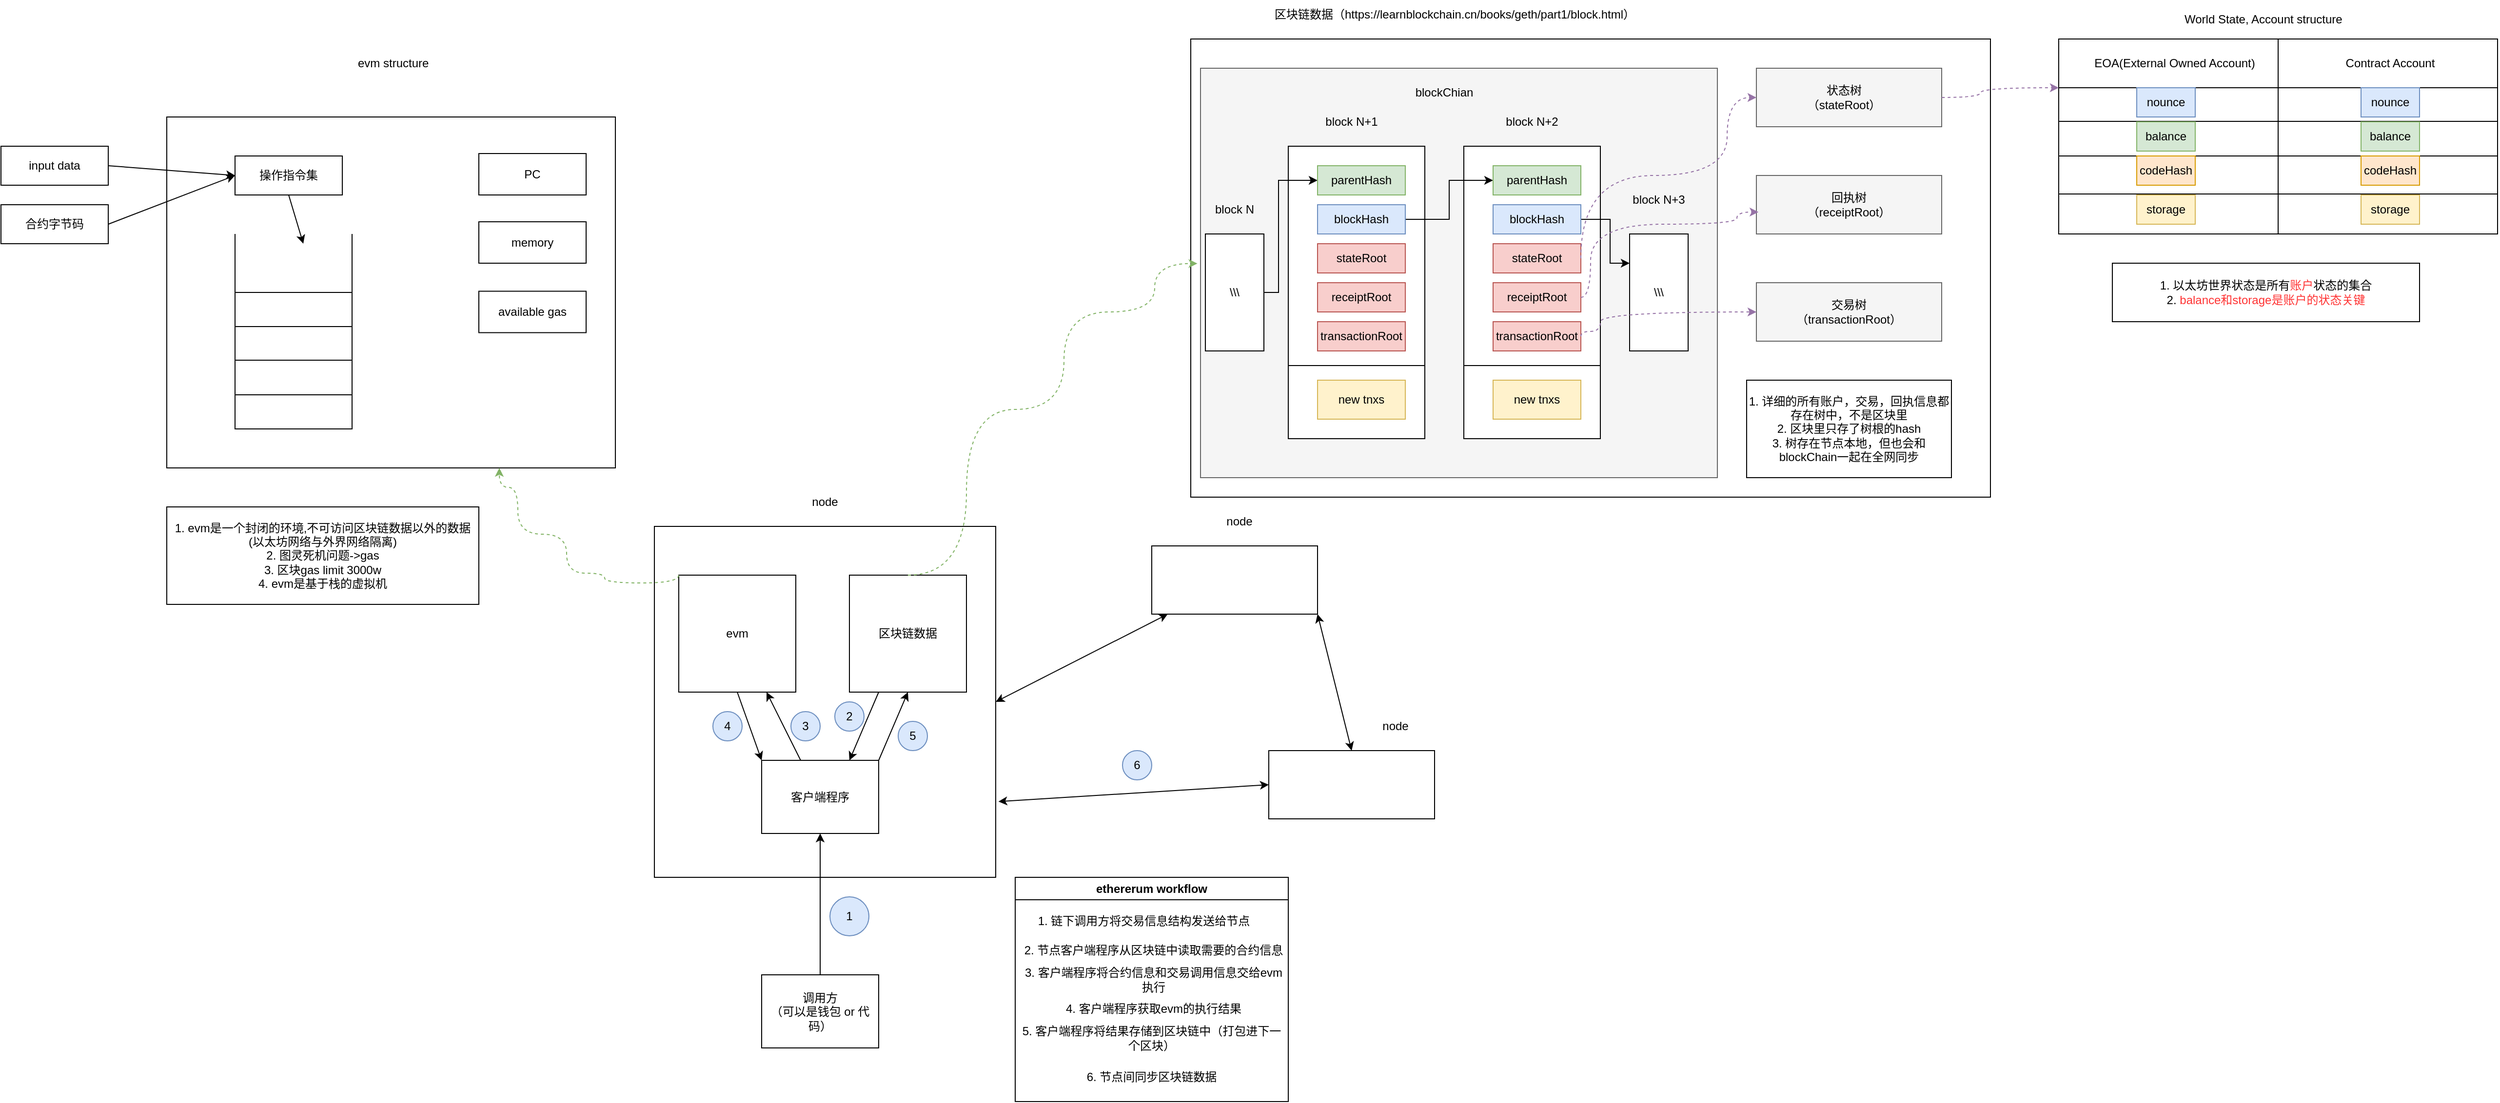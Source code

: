 <mxfile version="24.7.17">
  <diagram name="第 1 页" id="ZIKJRu48pLDxb10l1RiC">
    <mxGraphModel dx="1702" dy="1767" grid="1" gridSize="10" guides="1" tooltips="1" connect="1" arrows="1" fold="1" page="1" pageScale="1" pageWidth="827" pageHeight="1169" math="0" shadow="0">
      <root>
        <mxCell id="0" />
        <mxCell id="1" parent="0" />
        <mxCell id="fptTHiW4tIRju2CYhG-I-45" value="" style="rounded=0;whiteSpace=wrap;html=1;" vertex="1" parent="1">
          <mxGeometry x="-490" y="-270" width="460" height="360" as="geometry" />
        </mxCell>
        <mxCell id="u2NYQz7fPt760Bf2LZsO-53" value="" style="rounded=0;whiteSpace=wrap;html=1;" parent="1" vertex="1">
          <mxGeometry x="560" y="-350" width="820" height="470" as="geometry" />
        </mxCell>
        <mxCell id="u2NYQz7fPt760Bf2LZsO-80" value="" style="rounded=0;whiteSpace=wrap;html=1;fillColor=#f5f5f5;fontColor=#333333;strokeColor=#666666;" parent="1" vertex="1">
          <mxGeometry x="1140" y="-100" width="190" height="60" as="geometry" />
        </mxCell>
        <mxCell id="u2NYQz7fPt760Bf2LZsO-77" value="" style="rounded=0;whiteSpace=wrap;html=1;fillColor=#f5f5f5;fontColor=#333333;strokeColor=#666666;" parent="1" vertex="1">
          <mxGeometry x="1140" y="-320" width="190" height="60" as="geometry" />
        </mxCell>
        <mxCell id="u2NYQz7fPt760Bf2LZsO-72" value="" style="rounded=0;whiteSpace=wrap;html=1;fillColor=#f5f5f5;fontColor=#333333;strokeColor=#666666;" parent="1" vertex="1">
          <mxGeometry x="570" y="-320" width="530" height="420" as="geometry" />
        </mxCell>
        <mxCell id="u2NYQz7fPt760Bf2LZsO-1" value="" style="rounded=0;whiteSpace=wrap;html=1;" parent="1" vertex="1">
          <mxGeometry x="10" y="150" width="350" height="360" as="geometry" />
        </mxCell>
        <mxCell id="u2NYQz7fPt760Bf2LZsO-2" value="" style="rounded=0;whiteSpace=wrap;html=1;" parent="1" vertex="1">
          <mxGeometry x="520" y="170" width="170" height="70" as="geometry" />
        </mxCell>
        <mxCell id="u2NYQz7fPt760Bf2LZsO-3" value="" style="endArrow=classic;startArrow=classic;html=1;rounded=0;exitX=1;exitY=0.5;exitDx=0;exitDy=0;" parent="1" source="u2NYQz7fPt760Bf2LZsO-1" target="u2NYQz7fPt760Bf2LZsO-2" edge="1">
          <mxGeometry width="50" height="50" relative="1" as="geometry">
            <mxPoint x="410" y="310" as="sourcePoint" />
            <mxPoint x="460" y="260" as="targetPoint" />
          </mxGeometry>
        </mxCell>
        <mxCell id="u2NYQz7fPt760Bf2LZsO-4" value="node" style="text;html=1;align=center;verticalAlign=middle;whiteSpace=wrap;rounded=0;" parent="1" vertex="1">
          <mxGeometry x="155" y="110" width="60" height="30" as="geometry" />
        </mxCell>
        <mxCell id="u2NYQz7fPt760Bf2LZsO-5" value="node" style="text;html=1;align=center;verticalAlign=middle;whiteSpace=wrap;rounded=0;" parent="1" vertex="1">
          <mxGeometry x="580" y="130" width="60" height="30" as="geometry" />
        </mxCell>
        <mxCell id="u2NYQz7fPt760Bf2LZsO-6" value="" style="rounded=0;whiteSpace=wrap;html=1;" parent="1" vertex="1">
          <mxGeometry x="640" y="380" width="170" height="70" as="geometry" />
        </mxCell>
        <mxCell id="u2NYQz7fPt760Bf2LZsO-9" value="" style="endArrow=classic;startArrow=classic;html=1;rounded=0;entryX=1;entryY=1;entryDx=0;entryDy=0;exitX=0.5;exitY=0;exitDx=0;exitDy=0;" parent="1" source="u2NYQz7fPt760Bf2LZsO-6" target="u2NYQz7fPt760Bf2LZsO-2" edge="1">
          <mxGeometry width="50" height="50" relative="1" as="geometry">
            <mxPoint x="530" y="360" as="sourcePoint" />
            <mxPoint x="580" y="310" as="targetPoint" />
          </mxGeometry>
        </mxCell>
        <mxCell id="u2NYQz7fPt760Bf2LZsO-10" value="" style="endArrow=classic;startArrow=classic;html=1;rounded=0;entryX=0;entryY=0.5;entryDx=0;entryDy=0;exitX=1.008;exitY=0.784;exitDx=0;exitDy=0;exitPerimeter=0;" parent="1" source="u2NYQz7fPt760Bf2LZsO-1" target="u2NYQz7fPt760Bf2LZsO-6" edge="1">
          <mxGeometry width="50" height="50" relative="1" as="geometry">
            <mxPoint x="540" y="370" as="sourcePoint" />
            <mxPoint x="590" y="320" as="targetPoint" />
          </mxGeometry>
        </mxCell>
        <mxCell id="u2NYQz7fPt760Bf2LZsO-11" value="node" style="text;html=1;align=center;verticalAlign=middle;whiteSpace=wrap;rounded=0;" parent="1" vertex="1">
          <mxGeometry x="740" y="340" width="60" height="30" as="geometry" />
        </mxCell>
        <mxCell id="u2NYQz7fPt760Bf2LZsO-12" value="evm" style="rounded=0;whiteSpace=wrap;html=1;" parent="1" vertex="1">
          <mxGeometry x="35" y="200" width="120" height="120" as="geometry" />
        </mxCell>
        <mxCell id="u2NYQz7fPt760Bf2LZsO-13" value="区块链数据" style="rounded=0;whiteSpace=wrap;html=1;" parent="1" vertex="1">
          <mxGeometry x="210" y="200" width="120" height="120" as="geometry" />
        </mxCell>
        <mxCell id="u2NYQz7fPt760Bf2LZsO-20" value="客户端程序" style="rounded=0;whiteSpace=wrap;html=1;" parent="1" vertex="1">
          <mxGeometry x="120" y="390" width="120" height="75" as="geometry" />
        </mxCell>
        <mxCell id="u2NYQz7fPt760Bf2LZsO-22" style="edgeStyle=orthogonalEdgeStyle;rounded=0;orthogonalLoop=1;jettySize=auto;html=1;entryX=0.5;entryY=1;entryDx=0;entryDy=0;" parent="1" source="u2NYQz7fPt760Bf2LZsO-21" target="u2NYQz7fPt760Bf2LZsO-20" edge="1">
          <mxGeometry relative="1" as="geometry" />
        </mxCell>
        <mxCell id="u2NYQz7fPt760Bf2LZsO-21" value="调用方&lt;div&gt;（可以是钱包 or 代码）&lt;/div&gt;" style="rounded=0;whiteSpace=wrap;html=1;" parent="1" vertex="1">
          <mxGeometry x="120" y="610" width="120" height="75" as="geometry" />
        </mxCell>
        <mxCell id="u2NYQz7fPt760Bf2LZsO-24" value="" style="endArrow=classic;html=1;rounded=0;exitX=1;exitY=0;exitDx=0;exitDy=0;entryX=0.5;entryY=1;entryDx=0;entryDy=0;" parent="1" source="u2NYQz7fPt760Bf2LZsO-20" target="u2NYQz7fPt760Bf2LZsO-13" edge="1">
          <mxGeometry width="50" height="50" relative="1" as="geometry">
            <mxPoint x="210" y="400" as="sourcePoint" />
            <mxPoint x="260" y="350" as="targetPoint" />
          </mxGeometry>
        </mxCell>
        <mxCell id="u2NYQz7fPt760Bf2LZsO-25" value="" style="endArrow=classic;html=1;rounded=0;exitX=0.25;exitY=1;exitDx=0;exitDy=0;entryX=0.75;entryY=0;entryDx=0;entryDy=0;" parent="1" source="u2NYQz7fPt760Bf2LZsO-13" target="u2NYQz7fPt760Bf2LZsO-20" edge="1">
          <mxGeometry width="50" height="50" relative="1" as="geometry">
            <mxPoint x="390" y="490" as="sourcePoint" />
            <mxPoint x="440" y="440" as="targetPoint" />
          </mxGeometry>
        </mxCell>
        <mxCell id="u2NYQz7fPt760Bf2LZsO-26" value="" style="endArrow=classic;html=1;rounded=0;entryX=0.75;entryY=1;entryDx=0;entryDy=0;" parent="1" target="u2NYQz7fPt760Bf2LZsO-12" edge="1">
          <mxGeometry width="50" height="50" relative="1" as="geometry">
            <mxPoint x="160" y="390" as="sourcePoint" />
            <mxPoint x="210" y="340" as="targetPoint" />
          </mxGeometry>
        </mxCell>
        <mxCell id="u2NYQz7fPt760Bf2LZsO-27" value="" style="endArrow=classic;html=1;rounded=0;exitX=0.5;exitY=1;exitDx=0;exitDy=0;entryX=0;entryY=0;entryDx=0;entryDy=0;" parent="1" source="u2NYQz7fPt760Bf2LZsO-12" target="u2NYQz7fPt760Bf2LZsO-20" edge="1">
          <mxGeometry width="50" height="50" relative="1" as="geometry">
            <mxPoint x="100" y="410" as="sourcePoint" />
            <mxPoint x="150" y="360" as="targetPoint" />
          </mxGeometry>
        </mxCell>
        <mxCell id="u2NYQz7fPt760Bf2LZsO-28" value="2" style="ellipse;whiteSpace=wrap;html=1;aspect=fixed;fillColor=#dae8fc;strokeColor=#6c8ebf;" parent="1" vertex="1">
          <mxGeometry x="195" y="330" width="30" height="30" as="geometry" />
        </mxCell>
        <mxCell id="u2NYQz7fPt760Bf2LZsO-29" value="&lt;span style=&quot;color: rgba(0, 0, 0, 0); font-family: monospace; font-size: 0px; text-align: start; text-wrap: nowrap;&quot;&gt;%3CmxGraphModel%3E%3Croot%3E%3CmxCell%20id%3D%220%22%2F%3E%3CmxCell%20id%3D%221%22%20parent%3D%220%22%2F%3E%3CmxCell%20id%3D%222%22%20value%3D%221%22%20style%3D%22ellipse%3BwhiteSpace%3Dwrap%3Bhtml%3D1%3Baspect%3Dfixed%3BfillColor%3D%23dae8fc%3BstrokeColor%3D%236c8ebf%3B%22%20vertex%3D%221%22%20parent%3D%221%22%3E%3CmxGeometry%20x%3D%22520%22%20y%3D%22490%22%20width%3D%2240%22%20height%3D%2240%22%20as%3D%22geometry%22%2F%3E%3C%2FmxCell%3E%3C%2Froot%3E%3C%2FmxGraphModel%3E&lt;/span&gt;3" style="ellipse;whiteSpace=wrap;html=1;aspect=fixed;fillColor=#dae8fc;strokeColor=#6c8ebf;" parent="1" vertex="1">
          <mxGeometry x="150" y="340" width="30" height="30" as="geometry" />
        </mxCell>
        <mxCell id="u2NYQz7fPt760Bf2LZsO-30" value="1" style="ellipse;whiteSpace=wrap;html=1;aspect=fixed;fillColor=#dae8fc;strokeColor=#6c8ebf;" parent="1" vertex="1">
          <mxGeometry x="190" y="530" width="40" height="40" as="geometry" />
        </mxCell>
        <mxCell id="u2NYQz7fPt760Bf2LZsO-34" value="4" style="ellipse;whiteSpace=wrap;html=1;aspect=fixed;fillColor=#dae8fc;strokeColor=#6c8ebf;" parent="1" vertex="1">
          <mxGeometry x="70" y="340" width="30" height="30" as="geometry" />
        </mxCell>
        <mxCell id="u2NYQz7fPt760Bf2LZsO-35" value="5" style="ellipse;whiteSpace=wrap;html=1;aspect=fixed;fillColor=#dae8fc;strokeColor=#6c8ebf;" parent="1" vertex="1">
          <mxGeometry x="260" y="350" width="30" height="30" as="geometry" />
        </mxCell>
        <mxCell id="u2NYQz7fPt760Bf2LZsO-36" value="6" style="ellipse;whiteSpace=wrap;html=1;aspect=fixed;fillColor=#dae8fc;strokeColor=#6c8ebf;" parent="1" vertex="1">
          <mxGeometry x="490" y="380" width="30" height="30" as="geometry" />
        </mxCell>
        <mxCell id="u2NYQz7fPt760Bf2LZsO-45" value="ethererum workflow" style="swimlane;whiteSpace=wrap;html=1;" parent="1" vertex="1">
          <mxGeometry x="380" y="510" width="280" height="230" as="geometry" />
        </mxCell>
        <mxCell id="u2NYQz7fPt760Bf2LZsO-47" value="1. 链下调用方将交易信息结构发送给节点" style="text;html=1;align=center;verticalAlign=middle;whiteSpace=wrap;rounded=0;" parent="u2NYQz7fPt760Bf2LZsO-45" vertex="1">
          <mxGeometry x="4" y="30" width="256" height="30" as="geometry" />
        </mxCell>
        <mxCell id="u2NYQz7fPt760Bf2LZsO-48" value="2. 节点客户端程序从区块链中读取需要的合约信息" style="text;html=1;align=center;verticalAlign=middle;whiteSpace=wrap;rounded=0;" parent="u2NYQz7fPt760Bf2LZsO-45" vertex="1">
          <mxGeometry x="4" y="60" width="276" height="30" as="geometry" />
        </mxCell>
        <mxCell id="u2NYQz7fPt760Bf2LZsO-49" value="3. 客户端程序将合约信息和交易调用信息交给evm执行" style="text;html=1;align=center;verticalAlign=middle;whiteSpace=wrap;rounded=0;" parent="u2NYQz7fPt760Bf2LZsO-45" vertex="1">
          <mxGeometry x="4" y="90" width="276" height="30" as="geometry" />
        </mxCell>
        <mxCell id="u2NYQz7fPt760Bf2LZsO-50" value="4. 客户端程序获取evm的执行结果" style="text;html=1;align=center;verticalAlign=middle;whiteSpace=wrap;rounded=0;" parent="u2NYQz7fPt760Bf2LZsO-45" vertex="1">
          <mxGeometry x="4" y="120" width="276" height="30" as="geometry" />
        </mxCell>
        <mxCell id="u2NYQz7fPt760Bf2LZsO-51" value="5. 客户端程序将结果存储到区块链中（打包进下一个区块）" style="text;html=1;align=center;verticalAlign=middle;whiteSpace=wrap;rounded=0;" parent="u2NYQz7fPt760Bf2LZsO-45" vertex="1">
          <mxGeometry x="2" y="150" width="276" height="30" as="geometry" />
        </mxCell>
        <mxCell id="u2NYQz7fPt760Bf2LZsO-52" value="6. 节点间同步区块链数据" style="text;html=1;align=center;verticalAlign=middle;whiteSpace=wrap;rounded=0;" parent="u2NYQz7fPt760Bf2LZsO-45" vertex="1">
          <mxGeometry x="2" y="190" width="276" height="30" as="geometry" />
        </mxCell>
        <mxCell id="u2NYQz7fPt760Bf2LZsO-57" value="" style="endArrow=classic;html=1;rounded=0;exitX=0.5;exitY=0;exitDx=0;exitDy=0;entryX=-0.006;entryY=0.477;entryDx=0;entryDy=0;entryPerimeter=0;dashed=1;fillColor=#d5e8d4;strokeColor=#82b366;edgeStyle=orthogonalEdgeStyle;curved=1;" parent="1" source="u2NYQz7fPt760Bf2LZsO-13" target="u2NYQz7fPt760Bf2LZsO-72" edge="1">
          <mxGeometry width="50" height="50" relative="1" as="geometry">
            <mxPoint x="290" y="590" as="sourcePoint" />
            <mxPoint x="340" y="540" as="targetPoint" />
            <Array as="points">
              <mxPoint x="330" y="200" />
              <mxPoint x="330" y="30" />
              <mxPoint x="430" y="30" />
              <mxPoint x="430" y="-70" />
              <mxPoint x="523" y="-70" />
              <mxPoint x="523" y="-120" />
            </Array>
          </mxGeometry>
        </mxCell>
        <mxCell id="u2NYQz7fPt760Bf2LZsO-58" value="&lt;span style=&quot;text-align: center;&quot;&gt;区块链数据（https://learnblockchain.cn/books/geth/part1/block.html）&lt;/span&gt;" style="text;strokeColor=none;fillColor=none;align=left;verticalAlign=middle;spacingLeft=4;spacingRight=4;overflow=hidden;points=[[0,0.5],[1,0.5]];portConstraint=eastwest;rotatable=0;whiteSpace=wrap;html=1;" parent="1" vertex="1">
          <mxGeometry x="640" y="-390" width="380" height="30" as="geometry" />
        </mxCell>
        <mxCell id="u2NYQz7fPt760Bf2LZsO-59" value="" style="rounded=0;whiteSpace=wrap;html=1;" parent="1" vertex="1">
          <mxGeometry x="660" y="-240" width="140" height="300" as="geometry" />
        </mxCell>
        <mxCell id="u2NYQz7fPt760Bf2LZsO-60" value="" style="rounded=0;whiteSpace=wrap;html=1;" parent="1" vertex="1">
          <mxGeometry x="840" y="-240" width="140" height="300" as="geometry" />
        </mxCell>
        <mxCell id="u2NYQz7fPt760Bf2LZsO-63" style="edgeStyle=orthogonalEdgeStyle;rounded=0;orthogonalLoop=1;jettySize=auto;html=1;entryX=0;entryY=0.5;entryDx=0;entryDy=0;" parent="1" source="u2NYQz7fPt760Bf2LZsO-61" target="u2NYQz7fPt760Bf2LZsO-84" edge="1">
          <mxGeometry relative="1" as="geometry">
            <Array as="points">
              <mxPoint x="650" y="-90" />
              <mxPoint x="650" y="-205" />
            </Array>
          </mxGeometry>
        </mxCell>
        <mxCell id="u2NYQz7fPt760Bf2LZsO-61" value="\\\\\" style="rounded=0;whiteSpace=wrap;html=1;" parent="1" vertex="1">
          <mxGeometry x="575" y="-150" width="60" height="120" as="geometry" />
        </mxCell>
        <mxCell id="u2NYQz7fPt760Bf2LZsO-62" value="\\\\\" style="rounded=0;whiteSpace=wrap;html=1;" parent="1" vertex="1">
          <mxGeometry x="1010" y="-150" width="60" height="120" as="geometry" />
        </mxCell>
        <mxCell id="u2NYQz7fPt760Bf2LZsO-67" value="block N" style="text;html=1;align=center;verticalAlign=middle;whiteSpace=wrap;rounded=0;" parent="1" vertex="1">
          <mxGeometry x="575" y="-190" width="60" height="30" as="geometry" />
        </mxCell>
        <mxCell id="u2NYQz7fPt760Bf2LZsO-68" value="block N+1" style="text;html=1;align=center;verticalAlign=middle;whiteSpace=wrap;rounded=0;" parent="1" vertex="1">
          <mxGeometry x="695" y="-280" width="60" height="30" as="geometry" />
        </mxCell>
        <mxCell id="u2NYQz7fPt760Bf2LZsO-69" value="block N+2" style="text;html=1;align=center;verticalAlign=middle;whiteSpace=wrap;rounded=0;" parent="1" vertex="1">
          <mxGeometry x="880" y="-280" width="60" height="30" as="geometry" />
        </mxCell>
        <mxCell id="u2NYQz7fPt760Bf2LZsO-70" value="block N+3" style="text;html=1;align=center;verticalAlign=middle;whiteSpace=wrap;rounded=0;" parent="1" vertex="1">
          <mxGeometry x="1010" y="-200" width="60" height="30" as="geometry" />
        </mxCell>
        <mxCell id="u2NYQz7fPt760Bf2LZsO-73" value="blockChian" style="text;html=1;align=center;verticalAlign=middle;whiteSpace=wrap;rounded=0;" parent="1" vertex="1">
          <mxGeometry x="790" y="-310" width="60" height="30" as="geometry" />
        </mxCell>
        <mxCell id="u2NYQz7fPt760Bf2LZsO-74" value="状态树（stateRoot）" style="text;html=1;align=center;verticalAlign=middle;whiteSpace=wrap;rounded=0;" parent="1" vertex="1">
          <mxGeometry x="1180" y="-305" width="100" height="30" as="geometry" />
        </mxCell>
        <mxCell id="u2NYQz7fPt760Bf2LZsO-78" value="" style="rounded=0;whiteSpace=wrap;html=1;fillColor=#f5f5f5;fontColor=#333333;strokeColor=#666666;" parent="1" vertex="1">
          <mxGeometry x="1140" y="-210" width="190" height="60" as="geometry" />
        </mxCell>
        <mxCell id="u2NYQz7fPt760Bf2LZsO-79" value="交易树（transactionRoot）" style="text;html=1;align=center;verticalAlign=middle;whiteSpace=wrap;rounded=0;" parent="1" vertex="1">
          <mxGeometry x="1185" y="-85" width="100" height="30" as="geometry" />
        </mxCell>
        <mxCell id="u2NYQz7fPt760Bf2LZsO-81" value="回执树（receiptRoot）" style="text;html=1;align=center;verticalAlign=middle;whiteSpace=wrap;rounded=0;" parent="1" vertex="1">
          <mxGeometry x="1185" y="-195" width="100" height="30" as="geometry" />
        </mxCell>
        <mxCell id="u2NYQz7fPt760Bf2LZsO-84" value="parentHash" style="text;html=1;align=center;verticalAlign=middle;whiteSpace=wrap;rounded=0;fillColor=#d5e8d4;strokeColor=#82b366;" parent="1" vertex="1">
          <mxGeometry x="690" y="-220" width="90" height="30" as="geometry" />
        </mxCell>
        <mxCell id="u2NYQz7fPt760Bf2LZsO-89" style="edgeStyle=orthogonalEdgeStyle;rounded=0;orthogonalLoop=1;jettySize=auto;html=1;entryX=0;entryY=0.5;entryDx=0;entryDy=0;" parent="1" source="u2NYQz7fPt760Bf2LZsO-86" target="u2NYQz7fPt760Bf2LZsO-87" edge="1">
          <mxGeometry relative="1" as="geometry" />
        </mxCell>
        <mxCell id="u2NYQz7fPt760Bf2LZsO-86" value="blockHash" style="text;html=1;align=center;verticalAlign=middle;whiteSpace=wrap;rounded=0;fillColor=#dae8fc;strokeColor=#6c8ebf;" parent="1" vertex="1">
          <mxGeometry x="690" y="-180" width="90" height="30" as="geometry" />
        </mxCell>
        <mxCell id="u2NYQz7fPt760Bf2LZsO-87" value="parentHash" style="text;html=1;align=center;verticalAlign=middle;whiteSpace=wrap;rounded=0;fillColor=#d5e8d4;strokeColor=#82b366;" parent="1" vertex="1">
          <mxGeometry x="870" y="-220" width="90" height="30" as="geometry" />
        </mxCell>
        <mxCell id="u2NYQz7fPt760Bf2LZsO-90" style="edgeStyle=orthogonalEdgeStyle;rounded=0;orthogonalLoop=1;jettySize=auto;html=1;entryX=0;entryY=0.25;entryDx=0;entryDy=0;" parent="1" source="u2NYQz7fPt760Bf2LZsO-88" target="u2NYQz7fPt760Bf2LZsO-62" edge="1">
          <mxGeometry relative="1" as="geometry">
            <Array as="points">
              <mxPoint x="990" y="-165" />
              <mxPoint x="990" y="-120" />
            </Array>
          </mxGeometry>
        </mxCell>
        <mxCell id="u2NYQz7fPt760Bf2LZsO-88" value="blockHash" style="text;html=1;align=center;verticalAlign=middle;whiteSpace=wrap;rounded=0;fillColor=#dae8fc;strokeColor=#6c8ebf;" parent="1" vertex="1">
          <mxGeometry x="870" y="-180" width="90" height="30" as="geometry" />
        </mxCell>
        <mxCell id="u2NYQz7fPt760Bf2LZsO-91" value="" style="endArrow=none;html=1;rounded=0;exitX=0;exitY=0.75;exitDx=0;exitDy=0;entryX=1;entryY=0.75;entryDx=0;entryDy=0;" parent="1" source="u2NYQz7fPt760Bf2LZsO-59" target="u2NYQz7fPt760Bf2LZsO-59" edge="1">
          <mxGeometry width="50" height="50" relative="1" as="geometry">
            <mxPoint x="720" y="40" as="sourcePoint" />
            <mxPoint x="770" y="-10" as="targetPoint" />
          </mxGeometry>
        </mxCell>
        <mxCell id="u2NYQz7fPt760Bf2LZsO-92" value="" style="endArrow=none;html=1;rounded=0;exitX=0;exitY=0.75;exitDx=0;exitDy=0;entryX=1;entryY=0.75;entryDx=0;entryDy=0;" parent="1" source="u2NYQz7fPt760Bf2LZsO-60" target="u2NYQz7fPt760Bf2LZsO-60" edge="1">
          <mxGeometry width="50" height="50" relative="1" as="geometry">
            <mxPoint x="920" y="10" as="sourcePoint" />
            <mxPoint x="970" y="-40" as="targetPoint" />
          </mxGeometry>
        </mxCell>
        <mxCell id="u2NYQz7fPt760Bf2LZsO-93" value="stateRoot" style="text;html=1;align=center;verticalAlign=middle;whiteSpace=wrap;rounded=0;fillColor=#f8cecc;strokeColor=#b85450;" parent="1" vertex="1">
          <mxGeometry x="690" y="-140" width="90" height="30" as="geometry" />
        </mxCell>
        <mxCell id="u2NYQz7fPt760Bf2LZsO-94" value="receiptRoot" style="text;html=1;align=center;verticalAlign=middle;whiteSpace=wrap;rounded=0;fillColor=#f8cecc;strokeColor=#b85450;" parent="1" vertex="1">
          <mxGeometry x="690" y="-100" width="90" height="30" as="geometry" />
        </mxCell>
        <mxCell id="u2NYQz7fPt760Bf2LZsO-95" value="transactionRoot" style="text;html=1;align=center;verticalAlign=middle;whiteSpace=wrap;rounded=0;fillColor=#f8cecc;strokeColor=#b85450;" parent="1" vertex="1">
          <mxGeometry x="690" y="-60" width="90" height="30" as="geometry" />
        </mxCell>
        <mxCell id="u2NYQz7fPt760Bf2LZsO-96" value="stateRoot" style="text;html=1;align=center;verticalAlign=middle;whiteSpace=wrap;rounded=0;fillColor=#f8cecc;strokeColor=#b85450;" parent="1" vertex="1">
          <mxGeometry x="870" y="-140" width="90" height="30" as="geometry" />
        </mxCell>
        <mxCell id="u2NYQz7fPt760Bf2LZsO-97" value="receiptRoot" style="text;html=1;align=center;verticalAlign=middle;whiteSpace=wrap;rounded=0;fillColor=#f8cecc;strokeColor=#b85450;" parent="1" vertex="1">
          <mxGeometry x="870" y="-100" width="90" height="30" as="geometry" />
        </mxCell>
        <mxCell id="u2NYQz7fPt760Bf2LZsO-98" value="transactionRoot" style="text;html=1;align=center;verticalAlign=middle;whiteSpace=wrap;rounded=0;fillColor=#f8cecc;strokeColor=#b85450;" parent="1" vertex="1">
          <mxGeometry x="870" y="-60" width="90" height="30" as="geometry" />
        </mxCell>
        <mxCell id="u2NYQz7fPt760Bf2LZsO-99" value="" style="endArrow=classic;html=1;rounded=0;exitX=1;exitY=0.5;exitDx=0;exitDy=0;entryX=0;entryY=0.5;entryDx=0;entryDy=0;dashed=1;fillColor=#e1d5e7;strokeColor=#9673a6;edgeStyle=orthogonalEdgeStyle;curved=1;" parent="1" source="u2NYQz7fPt760Bf2LZsO-96" target="u2NYQz7fPt760Bf2LZsO-77" edge="1">
          <mxGeometry width="50" height="50" relative="1" as="geometry">
            <mxPoint x="1140" y="20" as="sourcePoint" />
            <mxPoint x="1190" y="-30" as="targetPoint" />
            <Array as="points">
              <mxPoint x="960" y="-210" />
              <mxPoint x="1110" y="-210" />
              <mxPoint x="1110" y="-290" />
            </Array>
          </mxGeometry>
        </mxCell>
        <mxCell id="u2NYQz7fPt760Bf2LZsO-100" value="" style="endArrow=classic;html=1;rounded=0;exitX=1;exitY=0.5;exitDx=0;exitDy=0;entryX=0.011;entryY=0.625;entryDx=0;entryDy=0;dashed=1;fillColor=#e1d5e7;strokeColor=#9673a6;edgeStyle=orthogonalEdgeStyle;curved=1;entryPerimeter=0;" parent="1" source="u2NYQz7fPt760Bf2LZsO-97" target="u2NYQz7fPt760Bf2LZsO-78" edge="1">
          <mxGeometry width="50" height="50" relative="1" as="geometry">
            <mxPoint x="970" y="-85" as="sourcePoint" />
            <mxPoint x="1150" y="-250" as="targetPoint" />
            <Array as="points">
              <mxPoint x="970" y="-85" />
              <mxPoint x="970" y="-160" />
              <mxPoint x="1120" y="-160" />
              <mxPoint x="1120" y="-172" />
            </Array>
          </mxGeometry>
        </mxCell>
        <mxCell id="u2NYQz7fPt760Bf2LZsO-101" value="" style="endArrow=classic;html=1;rounded=0;exitX=1;exitY=0.5;exitDx=0;exitDy=0;entryX=0;entryY=0.5;entryDx=0;entryDy=0;dashed=1;fillColor=#e1d5e7;strokeColor=#9673a6;edgeStyle=orthogonalEdgeStyle;curved=1;" parent="1" source="u2NYQz7fPt760Bf2LZsO-98" target="u2NYQz7fPt760Bf2LZsO-80" edge="1">
          <mxGeometry width="50" height="50" relative="1" as="geometry">
            <mxPoint x="970" y="-30" as="sourcePoint" />
            <mxPoint x="1152" y="-117" as="targetPoint" />
            <Array as="points">
              <mxPoint x="960" y="-50" />
              <mxPoint x="980" y="-50" />
              <mxPoint x="980" y="-70" />
            </Array>
          </mxGeometry>
        </mxCell>
        <mxCell id="u2NYQz7fPt760Bf2LZsO-102" value="1. 详细的所有账户，交易，回执信息都存在树中，不是区块里&lt;div&gt;2. 区块里只存了树根的hash&lt;/div&gt;&lt;div&gt;3. 树存在节点本地，但也会和blockChain一起在全网同步&lt;/div&gt;" style="rounded=0;whiteSpace=wrap;html=1;" parent="1" vertex="1">
          <mxGeometry x="1130" width="210" height="100" as="geometry" />
        </mxCell>
        <mxCell id="u2NYQz7fPt760Bf2LZsO-103" value="new tnxs" style="rounded=0;whiteSpace=wrap;html=1;fillColor=#fff2cc;strokeColor=#d6b656;" parent="1" vertex="1">
          <mxGeometry x="690" width="90" height="40" as="geometry" />
        </mxCell>
        <mxCell id="u2NYQz7fPt760Bf2LZsO-104" value="new tnxs" style="rounded=0;whiteSpace=wrap;html=1;fillColor=#fff2cc;strokeColor=#d6b656;" parent="1" vertex="1">
          <mxGeometry x="870" width="90" height="40" as="geometry" />
        </mxCell>
        <mxCell id="fptTHiW4tIRju2CYhG-I-1" value="" style="rounded=0;whiteSpace=wrap;html=1;" vertex="1" parent="1">
          <mxGeometry x="1450" y="-350" width="450" height="200" as="geometry" />
        </mxCell>
        <mxCell id="fptTHiW4tIRju2CYhG-I-6" value="" style="endArrow=none;html=1;rounded=0;entryX=0.5;entryY=0;entryDx=0;entryDy=0;exitX=0.5;exitY=1;exitDx=0;exitDy=0;" edge="1" parent="1" source="fptTHiW4tIRju2CYhG-I-1" target="fptTHiW4tIRju2CYhG-I-1">
          <mxGeometry width="50" height="50" relative="1" as="geometry">
            <mxPoint x="1710" y="-70" as="sourcePoint" />
            <mxPoint x="1760" y="-120" as="targetPoint" />
          </mxGeometry>
        </mxCell>
        <mxCell id="fptTHiW4tIRju2CYhG-I-7" value="" style="endArrow=classic;html=1;rounded=0;exitX=1;exitY=0.5;exitDx=0;exitDy=0;entryX=0;entryY=0.25;entryDx=0;entryDy=0;dashed=1;fillColor=#e1d5e7;strokeColor=#9673a6;edgeStyle=orthogonalEdgeStyle;curved=1;" edge="1" parent="1" source="u2NYQz7fPt760Bf2LZsO-77" target="fptTHiW4tIRju2CYhG-I-1">
          <mxGeometry width="50" height="50" relative="1" as="geometry">
            <mxPoint x="1370" y="-150" as="sourcePoint" />
            <mxPoint x="1550" y="-315" as="targetPoint" />
            <Array as="points">
              <mxPoint x="1370" y="-290" />
              <mxPoint x="1370" y="-300" />
            </Array>
          </mxGeometry>
        </mxCell>
        <mxCell id="fptTHiW4tIRju2CYhG-I-8" value="EOA(External Owned Account)" style="text;html=1;align=center;verticalAlign=middle;whiteSpace=wrap;rounded=0;" vertex="1" parent="1">
          <mxGeometry x="1484" y="-340" width="170" height="30" as="geometry" />
        </mxCell>
        <mxCell id="fptTHiW4tIRju2CYhG-I-9" value="Contract Account" style="text;html=1;align=center;verticalAlign=middle;whiteSpace=wrap;rounded=0;" vertex="1" parent="1">
          <mxGeometry x="1730" y="-340" width="120" height="30" as="geometry" />
        </mxCell>
        <mxCell id="fptTHiW4tIRju2CYhG-I-10" value="" style="endArrow=none;html=1;rounded=0;exitX=0;exitY=0.25;exitDx=0;exitDy=0;entryX=1;entryY=0.25;entryDx=0;entryDy=0;" edge="1" parent="1" source="fptTHiW4tIRju2CYhG-I-1" target="fptTHiW4tIRju2CYhG-I-1">
          <mxGeometry width="50" height="50" relative="1" as="geometry">
            <mxPoint x="1590" y="-80" as="sourcePoint" />
            <mxPoint x="1640" y="-130" as="targetPoint" />
          </mxGeometry>
        </mxCell>
        <mxCell id="fptTHiW4tIRju2CYhG-I-11" value="" style="endArrow=none;html=1;rounded=0;exitX=0;exitY=0.25;exitDx=0;exitDy=0;entryX=1;entryY=0.25;entryDx=0;entryDy=0;" edge="1" parent="1">
          <mxGeometry width="50" height="50" relative="1" as="geometry">
            <mxPoint x="1450" y="-230" as="sourcePoint" />
            <mxPoint x="1900" y="-230" as="targetPoint" />
          </mxGeometry>
        </mxCell>
        <mxCell id="fptTHiW4tIRju2CYhG-I-12" value="" style="endArrow=none;html=1;rounded=0;exitX=0;exitY=0.25;exitDx=0;exitDy=0;entryX=1;entryY=0.25;entryDx=0;entryDy=0;" edge="1" parent="1">
          <mxGeometry width="50" height="50" relative="1" as="geometry">
            <mxPoint x="1450" y="-265.5" as="sourcePoint" />
            <mxPoint x="1900" y="-265.5" as="targetPoint" />
          </mxGeometry>
        </mxCell>
        <mxCell id="fptTHiW4tIRju2CYhG-I-13" value="" style="endArrow=none;html=1;rounded=0;exitX=0;exitY=0.25;exitDx=0;exitDy=0;entryX=1;entryY=0.25;entryDx=0;entryDy=0;" edge="1" parent="1">
          <mxGeometry width="50" height="50" relative="1" as="geometry">
            <mxPoint x="1450" y="-191" as="sourcePoint" />
            <mxPoint x="1900" y="-191" as="targetPoint" />
          </mxGeometry>
        </mxCell>
        <mxCell id="fptTHiW4tIRju2CYhG-I-14" value="nounce" style="text;html=1;align=center;verticalAlign=middle;whiteSpace=wrap;rounded=0;fillColor=#dae8fc;strokeColor=#6c8ebf;" vertex="1" parent="1">
          <mxGeometry x="1530" y="-300" width="60" height="30" as="geometry" />
        </mxCell>
        <mxCell id="fptTHiW4tIRju2CYhG-I-15" value="balance" style="text;html=1;align=center;verticalAlign=middle;whiteSpace=wrap;rounded=0;fillColor=#d5e8d4;strokeColor=#82b366;" vertex="1" parent="1">
          <mxGeometry x="1530" y="-265" width="60" height="30" as="geometry" />
        </mxCell>
        <mxCell id="fptTHiW4tIRju2CYhG-I-16" value="codeHash" style="text;html=1;align=center;verticalAlign=middle;whiteSpace=wrap;rounded=0;fillColor=#ffe6cc;strokeColor=#d79b00;" vertex="1" parent="1">
          <mxGeometry x="1530" y="-230" width="60" height="30" as="geometry" />
        </mxCell>
        <mxCell id="fptTHiW4tIRju2CYhG-I-17" value="storage" style="text;html=1;align=center;verticalAlign=middle;whiteSpace=wrap;rounded=0;fillColor=#fff2cc;strokeColor=#d6b656;" vertex="1" parent="1">
          <mxGeometry x="1530" y="-190" width="60" height="30" as="geometry" />
        </mxCell>
        <mxCell id="fptTHiW4tIRju2CYhG-I-18" value="nounce" style="text;html=1;align=center;verticalAlign=middle;whiteSpace=wrap;rounded=0;fillColor=#dae8fc;strokeColor=#6c8ebf;" vertex="1" parent="1">
          <mxGeometry x="1760" y="-300" width="60" height="30" as="geometry" />
        </mxCell>
        <mxCell id="fptTHiW4tIRju2CYhG-I-19" value="balance" style="text;html=1;align=center;verticalAlign=middle;whiteSpace=wrap;rounded=0;fillColor=#d5e8d4;strokeColor=#82b366;" vertex="1" parent="1">
          <mxGeometry x="1760" y="-265" width="60" height="30" as="geometry" />
        </mxCell>
        <mxCell id="fptTHiW4tIRju2CYhG-I-20" value="codeHash" style="text;html=1;align=center;verticalAlign=middle;whiteSpace=wrap;rounded=0;fillColor=#ffe6cc;strokeColor=#d79b00;" vertex="1" parent="1">
          <mxGeometry x="1760" y="-230" width="60" height="30" as="geometry" />
        </mxCell>
        <mxCell id="fptTHiW4tIRju2CYhG-I-21" value="storage" style="text;html=1;align=center;verticalAlign=middle;whiteSpace=wrap;rounded=0;fillColor=#fff2cc;strokeColor=#d6b656;" vertex="1" parent="1">
          <mxGeometry x="1760" y="-190" width="60" height="30" as="geometry" />
        </mxCell>
        <mxCell id="fptTHiW4tIRju2CYhG-I-22" value="1. 以太坊世界状态是所有&lt;font color=&quot;#ff3333&quot;&gt;账户&lt;/font&gt;状态的集合&lt;div&gt;2. &lt;font color=&quot;#ff3333&quot;&gt;balance和storage是账户的状态关键&lt;/font&gt;&lt;/div&gt;" style="rounded=0;whiteSpace=wrap;html=1;" vertex="1" parent="1">
          <mxGeometry x="1505" y="-120" width="315" height="60" as="geometry" />
        </mxCell>
        <mxCell id="fptTHiW4tIRju2CYhG-I-23" value="&lt;div style=&quot;text-align: center;&quot;&gt;&lt;span style=&quot;background-color: initial;&quot;&gt;World State, Account structure&lt;/span&gt;&lt;/div&gt;" style="text;strokeColor=none;fillColor=none;align=left;verticalAlign=middle;spacingLeft=4;spacingRight=4;overflow=hidden;points=[[0,0.5],[1,0.5]];portConstraint=eastwest;rotatable=0;whiteSpace=wrap;html=1;" vertex="1" parent="1">
          <mxGeometry x="1572.5" y="-380" width="180" height="20" as="geometry" />
        </mxCell>
        <mxCell id="fptTHiW4tIRju2CYhG-I-25" value="" style="endArrow=classic;html=1;rounded=0;exitX=0;exitY=0;exitDx=0;exitDy=0;dashed=1;fillColor=#d5e8d4;strokeColor=#82b366;edgeStyle=orthogonalEdgeStyle;curved=1;" edge="1" parent="1" source="u2NYQz7fPt760Bf2LZsO-12">
          <mxGeometry width="50" height="50" relative="1" as="geometry">
            <mxPoint x="-5.76" y="207.66" as="sourcePoint" />
            <mxPoint x="-149" y="90" as="targetPoint" />
            <Array as="points">
              <mxPoint x="35" y="208" />
              <mxPoint x="-41" y="208" />
              <mxPoint x="-41" y="198" />
              <mxPoint x="-80" y="198" />
              <mxPoint x="-80" y="158" />
              <mxPoint x="-130" y="158" />
              <mxPoint x="-130" y="110" />
              <mxPoint x="-149" y="110" />
            </Array>
          </mxGeometry>
        </mxCell>
        <mxCell id="fptTHiW4tIRju2CYhG-I-26" value="&lt;span style=&quot;text-align: center;&quot;&gt;evm structure&lt;/span&gt;" style="text;strokeColor=none;fillColor=none;align=left;verticalAlign=middle;spacingLeft=4;spacingRight=4;overflow=hidden;points=[[0,0.5],[1,0.5]];portConstraint=eastwest;rotatable=0;whiteSpace=wrap;html=1;" vertex="1" parent="1">
          <mxGeometry x="-300" y="-340" width="90" height="30" as="geometry" />
        </mxCell>
        <mxCell id="fptTHiW4tIRju2CYhG-I-27" value="1. evm是一个封闭的环境,不可访问区块链数据以外的数据(以太坊网络与外界网络隔离&lt;span style=&quot;background-color: initial;&quot;&gt;)&lt;/span&gt;&lt;div&gt;&lt;span style=&quot;background-color: initial;&quot;&gt;2. 图灵死机问题-&amp;gt;gas&lt;/span&gt;&lt;/div&gt;&lt;div&gt;&lt;span style=&quot;background-color: initial;&quot;&gt;3. 区块gas limit 3000w&lt;/span&gt;&lt;/div&gt;&lt;div&gt;&lt;span style=&quot;background-color: initial;&quot;&gt;4. evm是基于栈的虚拟机&lt;/span&gt;&lt;/div&gt;" style="rounded=0;whiteSpace=wrap;html=1;" vertex="1" parent="1">
          <mxGeometry x="-490" y="130" width="320" height="100" as="geometry" />
        </mxCell>
        <mxCell id="fptTHiW4tIRju2CYhG-I-28" value="input data" style="rounded=0;whiteSpace=wrap;html=1;" vertex="1" parent="1">
          <mxGeometry x="-660" y="-240" width="110" height="40" as="geometry" />
        </mxCell>
        <mxCell id="fptTHiW4tIRju2CYhG-I-29" value="合约字节码" style="rounded=0;whiteSpace=wrap;html=1;" vertex="1" parent="1">
          <mxGeometry x="-660" y="-180" width="110" height="40" as="geometry" />
        </mxCell>
        <mxCell id="fptTHiW4tIRju2CYhG-I-30" value="操作指令集" style="rounded=0;whiteSpace=wrap;html=1;" vertex="1" parent="1">
          <mxGeometry x="-420" y="-230" width="110" height="40" as="geometry" />
        </mxCell>
        <mxCell id="fptTHiW4tIRju2CYhG-I-31" value="" style="endArrow=classic;html=1;rounded=0;exitX=1;exitY=0.5;exitDx=0;exitDy=0;entryX=0;entryY=0.5;entryDx=0;entryDy=0;" edge="1" parent="1" source="fptTHiW4tIRju2CYhG-I-29" target="fptTHiW4tIRju2CYhG-I-30">
          <mxGeometry width="50" height="50" relative="1" as="geometry">
            <mxPoint x="-520" y="-140" as="sourcePoint" />
            <mxPoint x="-470" y="-190" as="targetPoint" />
          </mxGeometry>
        </mxCell>
        <mxCell id="fptTHiW4tIRju2CYhG-I-32" value="" style="endArrow=classic;html=1;rounded=0;exitX=1;exitY=0.5;exitDx=0;exitDy=0;entryX=0;entryY=0.5;entryDx=0;entryDy=0;" edge="1" parent="1" source="fptTHiW4tIRju2CYhG-I-28" target="fptTHiW4tIRju2CYhG-I-30">
          <mxGeometry width="50" height="50" relative="1" as="geometry">
            <mxPoint x="-430" y="-130" as="sourcePoint" />
            <mxPoint x="-380" y="-180" as="targetPoint" />
          </mxGeometry>
        </mxCell>
        <mxCell id="fptTHiW4tIRju2CYhG-I-33" value="" style="rounded=0;whiteSpace=wrap;html=1;" vertex="1" parent="1">
          <mxGeometry x="-420" y="-90" width="120" height="140" as="geometry" />
        </mxCell>
        <mxCell id="fptTHiW4tIRju2CYhG-I-34" value="" style="endArrow=none;html=1;rounded=0;exitX=0;exitY=0.75;exitDx=0;exitDy=0;entryX=1;entryY=0.75;entryDx=0;entryDy=0;" edge="1" parent="1" source="fptTHiW4tIRju2CYhG-I-33" target="fptTHiW4tIRju2CYhG-I-33">
          <mxGeometry width="50" height="50" relative="1" as="geometry">
            <mxPoint x="-380" y="10" as="sourcePoint" />
            <mxPoint x="-330" y="-40" as="targetPoint" />
          </mxGeometry>
        </mxCell>
        <mxCell id="fptTHiW4tIRju2CYhG-I-35" value="" style="endArrow=none;html=1;rounded=0;exitX=0;exitY=0.75;exitDx=0;exitDy=0;entryX=1;entryY=0.75;entryDx=0;entryDy=0;" edge="1" parent="1">
          <mxGeometry width="50" height="50" relative="1" as="geometry">
            <mxPoint x="-420" y="-20.5" as="sourcePoint" />
            <mxPoint x="-300" y="-20.5" as="targetPoint" />
          </mxGeometry>
        </mxCell>
        <mxCell id="fptTHiW4tIRju2CYhG-I-36" value="" style="endArrow=none;html=1;rounded=0;exitX=0;exitY=0.75;exitDx=0;exitDy=0;entryX=1;entryY=0.75;entryDx=0;entryDy=0;" edge="1" parent="1">
          <mxGeometry width="50" height="50" relative="1" as="geometry">
            <mxPoint x="-420" y="-55" as="sourcePoint" />
            <mxPoint x="-300" y="-55" as="targetPoint" />
          </mxGeometry>
        </mxCell>
        <mxCell id="fptTHiW4tIRju2CYhG-I-39" value="" style="endArrow=classic;html=1;rounded=0;exitX=0.5;exitY=1;exitDx=0;exitDy=0;" edge="1" parent="1" source="fptTHiW4tIRju2CYhG-I-30">
          <mxGeometry width="50" height="50" relative="1" as="geometry">
            <mxPoint x="-360" y="-130" as="sourcePoint" />
            <mxPoint x="-350" y="-140" as="targetPoint" />
          </mxGeometry>
        </mxCell>
        <mxCell id="fptTHiW4tIRju2CYhG-I-40" value="" style="endArrow=none;html=1;rounded=0;" edge="1" parent="1">
          <mxGeometry width="50" height="50" relative="1" as="geometry">
            <mxPoint x="-420" y="-90" as="sourcePoint" />
            <mxPoint x="-420" y="-150" as="targetPoint" />
          </mxGeometry>
        </mxCell>
        <mxCell id="fptTHiW4tIRju2CYhG-I-41" value="" style="endArrow=none;html=1;rounded=0;" edge="1" parent="1">
          <mxGeometry width="50" height="50" relative="1" as="geometry">
            <mxPoint x="-300" y="-90" as="sourcePoint" />
            <mxPoint x="-300" y="-150" as="targetPoint" />
          </mxGeometry>
        </mxCell>
        <mxCell id="fptTHiW4tIRju2CYhG-I-42" value="PC" style="rounded=0;whiteSpace=wrap;html=1;" vertex="1" parent="1">
          <mxGeometry x="-170" y="-232.5" width="110" height="42.5" as="geometry" />
        </mxCell>
        <mxCell id="fptTHiW4tIRju2CYhG-I-43" value="memory" style="rounded=0;whiteSpace=wrap;html=1;" vertex="1" parent="1">
          <mxGeometry x="-170" y="-162.5" width="110" height="42.5" as="geometry" />
        </mxCell>
        <mxCell id="fptTHiW4tIRju2CYhG-I-44" value="available gas" style="rounded=0;whiteSpace=wrap;html=1;" vertex="1" parent="1">
          <mxGeometry x="-170" y="-91.25" width="110" height="42.5" as="geometry" />
        </mxCell>
      </root>
    </mxGraphModel>
  </diagram>
</mxfile>
